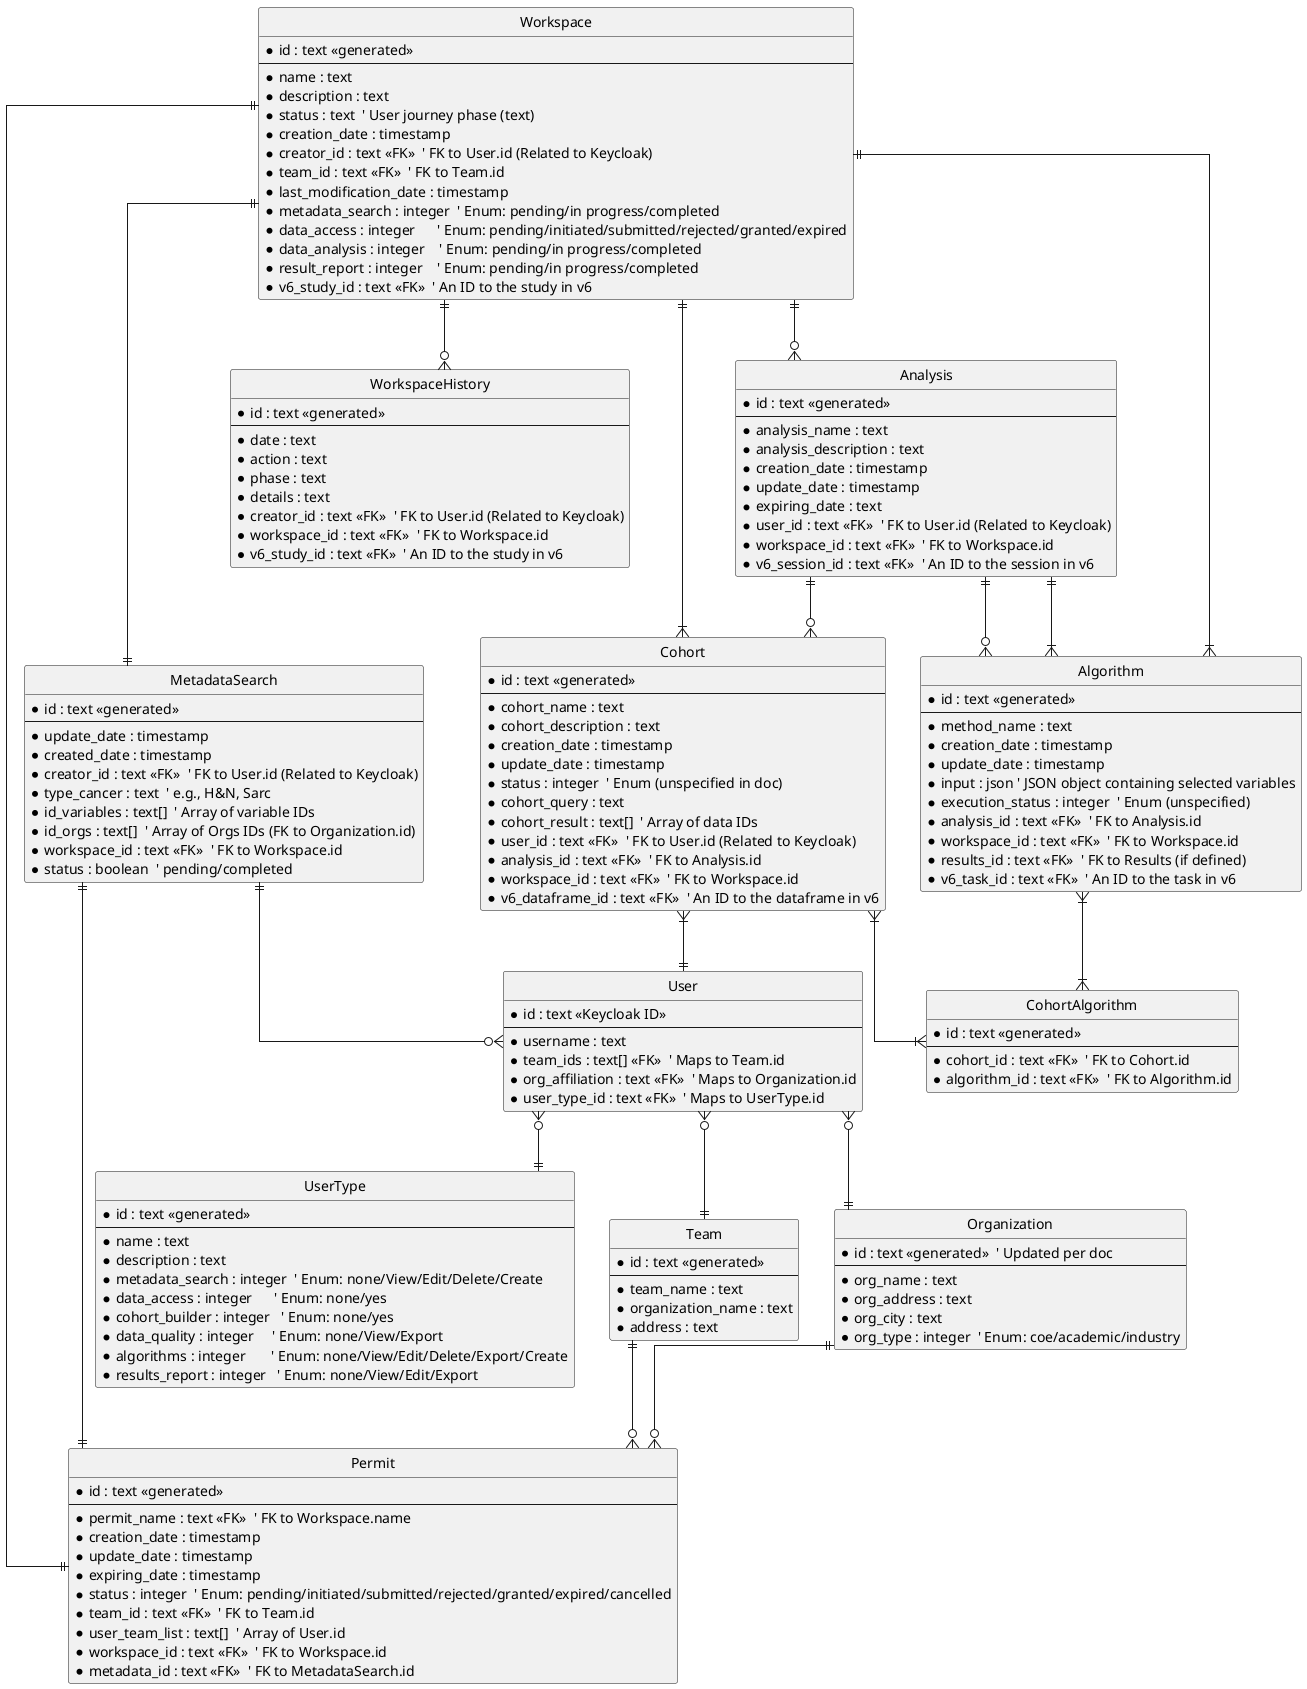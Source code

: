 @startuml RavenDB

' configuration
hide circle
skinparam linetype ortho

' ---- Entities ----
entity User {
    * id : text <<Keycloak ID>>
    --
    * username : text
    * team_ids : text[] <<FK>>  ' Maps to Team.id
    * org_affiliation : text <<FK>>  ' Maps to Organization.id 
    * user_type_id : text <<FK>>  ' Maps to UserType.id
}

entity Team {
    * id : text <<generated>>
    --
    * team_name : text
    * organization_name : text
    * address : text
}

entity Organization {
    * id : text <<generated>>  ' Updated per doc
    --
    * org_name : text
    * org_address : text
    * org_city : text
    * org_type : integer  ' Enum: coe/academic/industry
}

entity UserType {
    * id : text <<generated>>
    --
    * name : text
    * description : text
    * metadata_search : integer  ' Enum: none/View/Edit/Delete/Create
    * data_access : integer      ' Enum: none/yes
    * cohort_builder : integer   ' Enum: none/yes
    * data_quality : integer     ' Enum: none/View/Export
    * algorithms : integer       ' Enum: none/View/Edit/Delete/Export/Create
    * results_report : integer   ' Enum: none/View/Edit/Export
}

entity Permit {
    * id : text <<generated>>
    --
    * permit_name : text <<FK>>  ' FK to Workspace.name
    * creation_date : timestamp
    * update_date : timestamp
    * expiring_date : timestamp
    * status : integer  ' Enum: pending/initiated/submitted/rejected/granted/expired/cancelled
    * team_id : text <<FK>>  ' FK to Team.id
    * user_team_list : text[]  ' Array of User.id
    * workspace_id : text <<FK>>  ' FK to Workspace.id
    * metadata_id : text <<FK>>  ' FK to MetadataSearch.id
}

entity MetadataSearch {
    * id : text <<generated>>
    --
    * update_date : timestamp
    * created_date : timestamp
    * creator_id : text <<FK>>  ' FK to User.id (Related to Keycloak)
    * type_cancer : text  ' e.g., H&N, Sarc
    * id_variables : text[]  ' Array of variable IDs
    * id_orgs : text[]  ' Array of Orgs IDs (FK to Organization.id)
    * workspace_id : text <<FK>>  ' FK to Workspace.id
    * status : boolean  ' pending/completed
}

entity Workspace {
    * id : text <<generated>>
    --
    * name : text
    * description : text
    * status : text  ' User journey phase (text)
    * creation_date : timestamp
    * creator_id : text <<FK>>  ' FK to User.id (Related to Keycloak)
    * team_id : text <<FK>>  ' FK to Team.id
    * last_modification_date : timestamp
    * metadata_search : integer  ' Enum: pending/in progress/completed
    * data_access : integer      ' Enum: pending/initiated/submitted/rejected/granted/expired
    * data_analysis : integer    ' Enum: pending/in progress/completed
    * result_report : integer    ' Enum: pending/in progress/completed
    * v6_study_id : text <<FK>>  ' An ID to the study in v6
}

entity WorkspaceHistory {
    * id : text <<generated>>
    --
    * date : text
    * action : text
    * phase : text
    * details : text
    * creator_id : text <<FK>>  ' FK to User.id (Related to Keycloak)
    * workspace_id : text <<FK>>  ' FK to Workspace.id
    * v6_study_id : text <<FK>>  ' An ID to the study in v6
}

entity Analysis {
    * id : text <<generated>>
    --
    * analysis_name : text
    * analysis_description : text
    * creation_date : timestamp
    * update_date : timestamp
    * expiring_date : text
    * user_id : text <<FK>>  ' FK to User.id (Related to Keycloak)
    * workspace_id : text <<FK>>  ' FK to Workspace.id
    * v6_session_id : text <<FK>>  ' An ID to the session in v6
}

entity Cohort {
    * id : text <<generated>>
    --
    * cohort_name : text
    * cohort_description : text
    * creation_date : timestamp
    * update_date : timestamp
    * status : integer  ' Enum (unspecified in doc)
    * cohort_query : text
    * cohort_result : text[]  ' Array of data IDs
    * user_id : text <<FK>>  ' FK to User.id (Related to Keycloak)
    * analysis_id : text <<FK>>  ' FK to Analysis.id
    * workspace_id : text <<FK>>  ' FK to Workspace.id
    * v6_dataframe_id : text <<FK>>  ' An ID to the dataframe in v6
}

entity Algorithm {
    * id : text <<generated>>
    --
    * method_name : text
    * creation_date : timestamp
    * update_date : timestamp
    * input : json ' JSON object containing selected variables
    * execution_status : integer  ' Enum (unspecified)
    * analysis_id : text <<FK>>  ' FK to Analysis.id
    * workspace_id : text <<FK>>  ' FK to Workspace.id
    * results_id : text <<FK>>  ' FK to Results (if defined)
    * v6_task_id : text <<FK>>  ' An ID to the task in v6
}

entity CohortAlgorithm {
    * id : text <<generated>>
    --
    * cohort_id : text <<FK>>  ' FK to Cohort.id
    * algorithm_id : text <<FK>>  ' FK to Algorithm.id
}

' ---- Relationships ----
User }o--|| Team
User }o--|| Organization
User }o--|| UserType
Organization ||--o{ Permit
Team ||--o{ Permit

Workspace ||--|| Permit
Workspace ||--|| MetadataSearch
MetadataSearch ||--|| Permit

Workspace ||--o{ WorkspaceHistory
Workspace ||--o{ Analysis
Analysis ||--o{ Cohort
Analysis ||--o{ Algorithm
MetadataSearch ||--o{ User

Cohort }|--|| Workspace
Cohort }|--|| User

Algorithm }|--|| Analysis
Algorithm }|--|| Workspace

Cohort }|--|{ CohortAlgorithm
Algorithm }|--|{ CohortAlgorithm

@enduml